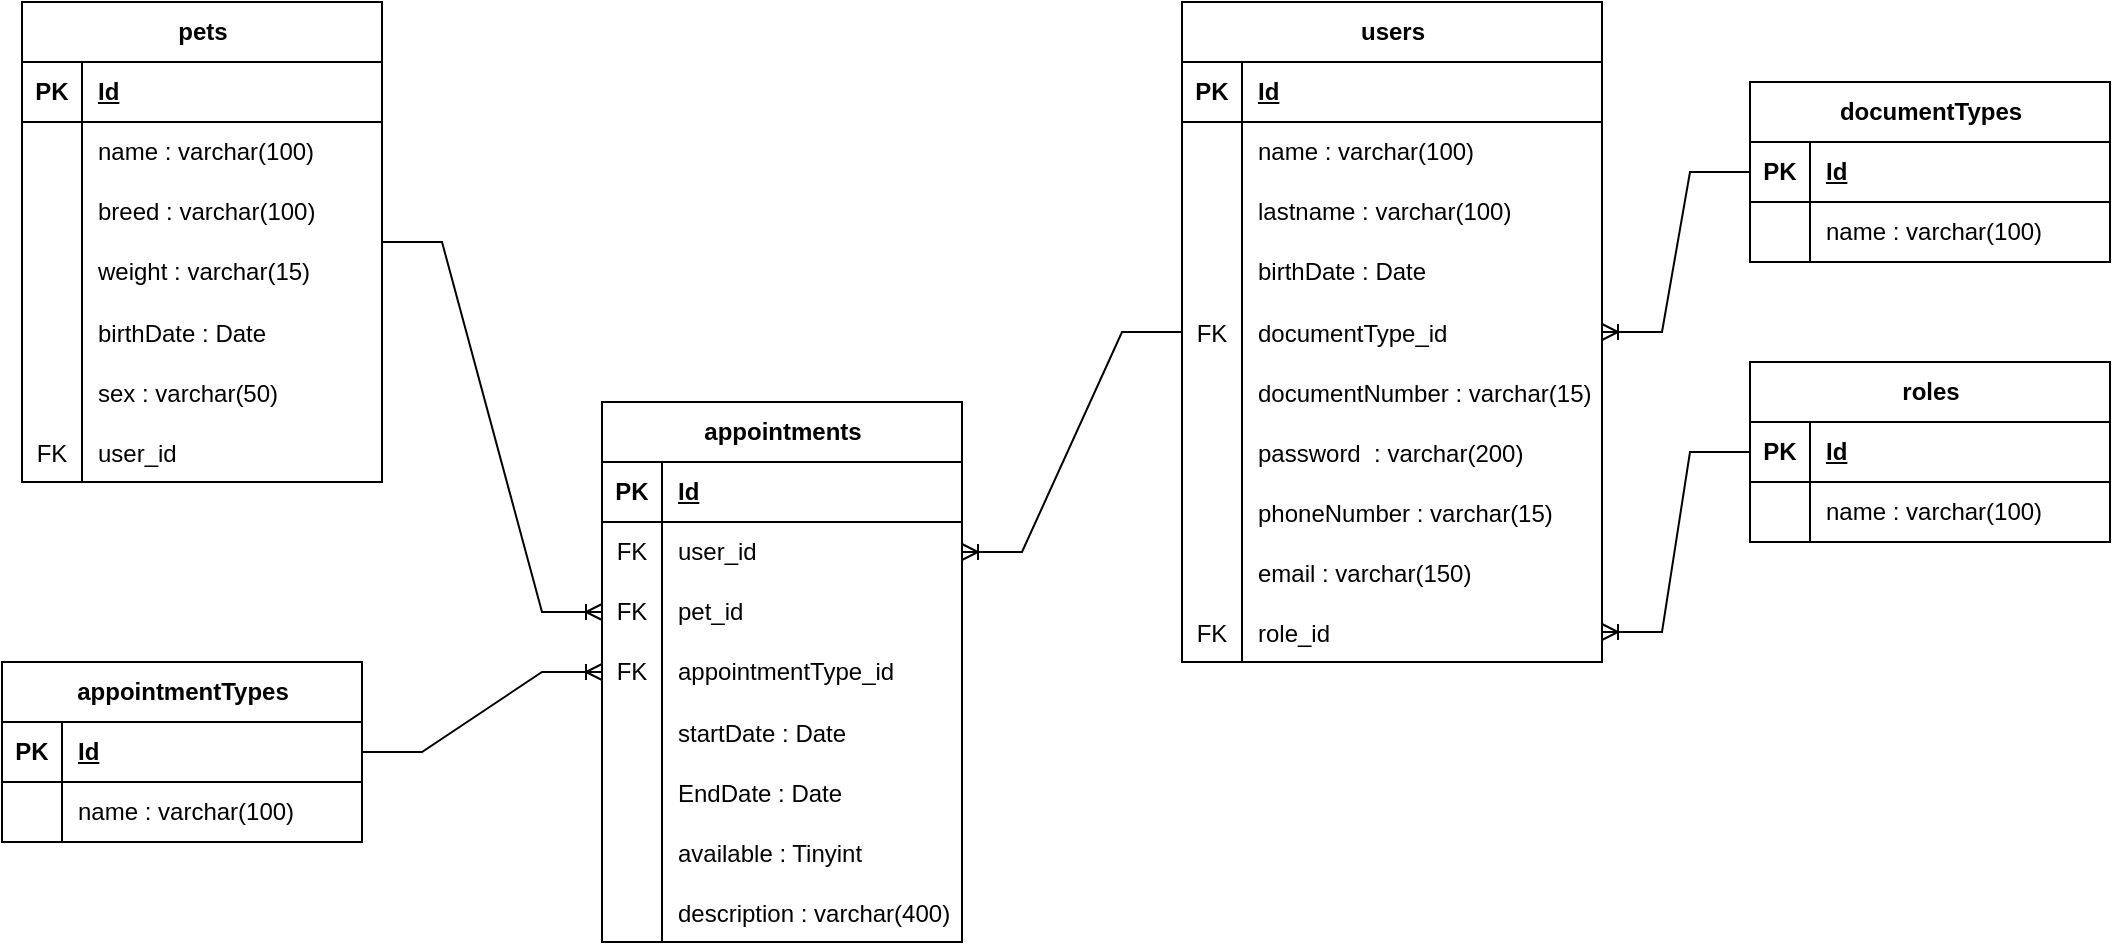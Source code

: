 <mxfile version="24.7.8">
  <diagram name="Página-1" id="ff8cPzyVhhw243Pe4pTc">
    <mxGraphModel dx="2440" dy="745" grid="1" gridSize="10" guides="1" tooltips="1" connect="1" arrows="1" fold="1" page="1" pageScale="1" pageWidth="827" pageHeight="1169" math="0" shadow="0">
      <root>
        <mxCell id="0" />
        <mxCell id="1" parent="0" />
        <mxCell id="g2Y6wAj0U4_QbFoYNc_o-1" value="users" style="shape=table;startSize=30;container=1;collapsible=1;childLayout=tableLayout;fixedRows=1;rowLines=0;fontStyle=1;align=center;resizeLast=1;html=1;" vertex="1" parent="1">
          <mxGeometry x="130" y="220" width="210" height="330.0" as="geometry" />
        </mxCell>
        <mxCell id="g2Y6wAj0U4_QbFoYNc_o-2" value="" style="shape=tableRow;horizontal=0;startSize=0;swimlaneHead=0;swimlaneBody=0;fillColor=none;collapsible=0;dropTarget=0;points=[[0,0.5],[1,0.5]];portConstraint=eastwest;top=0;left=0;right=0;bottom=1;" vertex="1" parent="g2Y6wAj0U4_QbFoYNc_o-1">
          <mxGeometry y="30" width="210" height="30" as="geometry" />
        </mxCell>
        <mxCell id="g2Y6wAj0U4_QbFoYNc_o-3" value="PK" style="shape=partialRectangle;connectable=0;fillColor=none;top=0;left=0;bottom=0;right=0;fontStyle=1;overflow=hidden;whiteSpace=wrap;html=1;" vertex="1" parent="g2Y6wAj0U4_QbFoYNc_o-2">
          <mxGeometry width="30" height="30" as="geometry">
            <mxRectangle width="30" height="30" as="alternateBounds" />
          </mxGeometry>
        </mxCell>
        <mxCell id="g2Y6wAj0U4_QbFoYNc_o-4" value="Id" style="shape=partialRectangle;connectable=0;fillColor=none;top=0;left=0;bottom=0;right=0;align=left;spacingLeft=6;fontStyle=5;overflow=hidden;whiteSpace=wrap;html=1;" vertex="1" parent="g2Y6wAj0U4_QbFoYNc_o-2">
          <mxGeometry x="30" width="180" height="30" as="geometry">
            <mxRectangle width="180" height="30" as="alternateBounds" />
          </mxGeometry>
        </mxCell>
        <mxCell id="g2Y6wAj0U4_QbFoYNc_o-5" value="" style="shape=tableRow;horizontal=0;startSize=0;swimlaneHead=0;swimlaneBody=0;fillColor=none;collapsible=0;dropTarget=0;points=[[0,0.5],[1,0.5]];portConstraint=eastwest;top=0;left=0;right=0;bottom=0;" vertex="1" parent="g2Y6wAj0U4_QbFoYNc_o-1">
          <mxGeometry y="60" width="210" height="30" as="geometry" />
        </mxCell>
        <mxCell id="g2Y6wAj0U4_QbFoYNc_o-6" value="" style="shape=partialRectangle;connectable=0;fillColor=none;top=0;left=0;bottom=0;right=0;editable=1;overflow=hidden;whiteSpace=wrap;html=1;" vertex="1" parent="g2Y6wAj0U4_QbFoYNc_o-5">
          <mxGeometry width="30" height="30" as="geometry">
            <mxRectangle width="30" height="30" as="alternateBounds" />
          </mxGeometry>
        </mxCell>
        <mxCell id="g2Y6wAj0U4_QbFoYNc_o-7" value="name&amp;nbsp;: varchar(100)" style="shape=partialRectangle;connectable=0;fillColor=none;top=0;left=0;bottom=0;right=0;align=left;spacingLeft=6;overflow=hidden;whiteSpace=wrap;html=1;" vertex="1" parent="g2Y6wAj0U4_QbFoYNc_o-5">
          <mxGeometry x="30" width="180" height="30" as="geometry">
            <mxRectangle width="180" height="30" as="alternateBounds" />
          </mxGeometry>
        </mxCell>
        <mxCell id="g2Y6wAj0U4_QbFoYNc_o-8" value="" style="shape=tableRow;horizontal=0;startSize=0;swimlaneHead=0;swimlaneBody=0;fillColor=none;collapsible=0;dropTarget=0;points=[[0,0.5],[1,0.5]];portConstraint=eastwest;top=0;left=0;right=0;bottom=0;" vertex="1" parent="g2Y6wAj0U4_QbFoYNc_o-1">
          <mxGeometry y="90" width="210" height="30" as="geometry" />
        </mxCell>
        <mxCell id="g2Y6wAj0U4_QbFoYNc_o-9" value="" style="shape=partialRectangle;connectable=0;fillColor=none;top=0;left=0;bottom=0;right=0;editable=1;overflow=hidden;whiteSpace=wrap;html=1;" vertex="1" parent="g2Y6wAj0U4_QbFoYNc_o-8">
          <mxGeometry width="30" height="30" as="geometry">
            <mxRectangle width="30" height="30" as="alternateBounds" />
          </mxGeometry>
        </mxCell>
        <mxCell id="g2Y6wAj0U4_QbFoYNc_o-10" value="lastname&amp;nbsp;: varchar(100)" style="shape=partialRectangle;connectable=0;fillColor=none;top=0;left=0;bottom=0;right=0;align=left;spacingLeft=6;overflow=hidden;whiteSpace=wrap;html=1;" vertex="1" parent="g2Y6wAj0U4_QbFoYNc_o-8">
          <mxGeometry x="30" width="180" height="30" as="geometry">
            <mxRectangle width="180" height="30" as="alternateBounds" />
          </mxGeometry>
        </mxCell>
        <mxCell id="g2Y6wAj0U4_QbFoYNc_o-11" value="" style="shape=tableRow;horizontal=0;startSize=0;swimlaneHead=0;swimlaneBody=0;fillColor=none;collapsible=0;dropTarget=0;points=[[0,0.5],[1,0.5]];portConstraint=eastwest;top=0;left=0;right=0;bottom=0;" vertex="1" parent="g2Y6wAj0U4_QbFoYNc_o-1">
          <mxGeometry y="120" width="210" height="30" as="geometry" />
        </mxCell>
        <mxCell id="g2Y6wAj0U4_QbFoYNc_o-12" value="" style="shape=partialRectangle;connectable=0;fillColor=none;top=0;left=0;bottom=0;right=0;editable=1;overflow=hidden;whiteSpace=wrap;html=1;" vertex="1" parent="g2Y6wAj0U4_QbFoYNc_o-11">
          <mxGeometry width="30" height="30" as="geometry">
            <mxRectangle width="30" height="30" as="alternateBounds" />
          </mxGeometry>
        </mxCell>
        <mxCell id="g2Y6wAj0U4_QbFoYNc_o-13" value="birthDate : Date" style="shape=partialRectangle;connectable=0;fillColor=none;top=0;left=0;bottom=0;right=0;align=left;spacingLeft=6;overflow=hidden;whiteSpace=wrap;html=1;" vertex="1" parent="g2Y6wAj0U4_QbFoYNc_o-11">
          <mxGeometry x="30" width="180" height="30" as="geometry">
            <mxRectangle width="180" height="30" as="alternateBounds" />
          </mxGeometry>
        </mxCell>
        <mxCell id="g2Y6wAj0U4_QbFoYNc_o-27" value="" style="shape=tableRow;horizontal=0;startSize=0;swimlaneHead=0;swimlaneBody=0;fillColor=none;collapsible=0;dropTarget=0;points=[[0,0.5],[1,0.5]];portConstraint=eastwest;top=0;left=0;right=0;bottom=0;" vertex="1" parent="g2Y6wAj0U4_QbFoYNc_o-1">
          <mxGeometry y="150" width="210" height="30" as="geometry" />
        </mxCell>
        <mxCell id="g2Y6wAj0U4_QbFoYNc_o-28" value="FK" style="shape=partialRectangle;connectable=0;fillColor=none;top=0;left=0;bottom=0;right=0;editable=1;overflow=hidden;" vertex="1" parent="g2Y6wAj0U4_QbFoYNc_o-27">
          <mxGeometry width="30" height="30" as="geometry">
            <mxRectangle width="30" height="30" as="alternateBounds" />
          </mxGeometry>
        </mxCell>
        <mxCell id="g2Y6wAj0U4_QbFoYNc_o-29" value="documentType_id" style="shape=partialRectangle;connectable=0;fillColor=none;top=0;left=0;bottom=0;right=0;align=left;spacingLeft=6;overflow=hidden;" vertex="1" parent="g2Y6wAj0U4_QbFoYNc_o-27">
          <mxGeometry x="30" width="180" height="30" as="geometry">
            <mxRectangle width="180" height="30" as="alternateBounds" />
          </mxGeometry>
        </mxCell>
        <mxCell id="g2Y6wAj0U4_QbFoYNc_o-23" value="" style="shape=tableRow;horizontal=0;startSize=0;swimlaneHead=0;swimlaneBody=0;fillColor=none;collapsible=0;dropTarget=0;points=[[0,0.5],[1,0.5]];portConstraint=eastwest;top=0;left=0;right=0;bottom=0;" vertex="1" parent="g2Y6wAj0U4_QbFoYNc_o-1">
          <mxGeometry y="180" width="210" height="30" as="geometry" />
        </mxCell>
        <mxCell id="g2Y6wAj0U4_QbFoYNc_o-24" value="" style="shape=partialRectangle;connectable=0;fillColor=none;top=0;left=0;bottom=0;right=0;editable=1;overflow=hidden;" vertex="1" parent="g2Y6wAj0U4_QbFoYNc_o-23">
          <mxGeometry width="30" height="30" as="geometry">
            <mxRectangle width="30" height="30" as="alternateBounds" />
          </mxGeometry>
        </mxCell>
        <mxCell id="g2Y6wAj0U4_QbFoYNc_o-25" value="documentNumber : varchar(15)" style="shape=partialRectangle;connectable=0;fillColor=none;top=0;left=0;bottom=0;right=0;align=left;spacingLeft=6;overflow=hidden;" vertex="1" parent="g2Y6wAj0U4_QbFoYNc_o-23">
          <mxGeometry x="30" width="180" height="30" as="geometry">
            <mxRectangle width="180" height="30" as="alternateBounds" />
          </mxGeometry>
        </mxCell>
        <mxCell id="g2Y6wAj0U4_QbFoYNc_o-19" value="" style="shape=tableRow;horizontal=0;startSize=0;swimlaneHead=0;swimlaneBody=0;fillColor=none;collapsible=0;dropTarget=0;points=[[0,0.5],[1,0.5]];portConstraint=eastwest;top=0;left=0;right=0;bottom=0;" vertex="1" parent="g2Y6wAj0U4_QbFoYNc_o-1">
          <mxGeometry y="210" width="210" height="30" as="geometry" />
        </mxCell>
        <mxCell id="g2Y6wAj0U4_QbFoYNc_o-20" value="" style="shape=partialRectangle;connectable=0;fillColor=none;top=0;left=0;bottom=0;right=0;editable=1;overflow=hidden;" vertex="1" parent="g2Y6wAj0U4_QbFoYNc_o-19">
          <mxGeometry width="30" height="30" as="geometry">
            <mxRectangle width="30" height="30" as="alternateBounds" />
          </mxGeometry>
        </mxCell>
        <mxCell id="g2Y6wAj0U4_QbFoYNc_o-21" value="password  : varchar(200)" style="shape=partialRectangle;connectable=0;fillColor=none;top=0;left=0;bottom=0;right=0;align=left;spacingLeft=6;overflow=hidden;" vertex="1" parent="g2Y6wAj0U4_QbFoYNc_o-19">
          <mxGeometry x="30" width="180" height="30" as="geometry">
            <mxRectangle width="180" height="30" as="alternateBounds" />
          </mxGeometry>
        </mxCell>
        <mxCell id="g2Y6wAj0U4_QbFoYNc_o-15" value="" style="shape=tableRow;horizontal=0;startSize=0;swimlaneHead=0;swimlaneBody=0;fillColor=none;collapsible=0;dropTarget=0;points=[[0,0.5],[1,0.5]];portConstraint=eastwest;top=0;left=0;right=0;bottom=0;" vertex="1" parent="g2Y6wAj0U4_QbFoYNc_o-1">
          <mxGeometry y="240" width="210" height="30" as="geometry" />
        </mxCell>
        <mxCell id="g2Y6wAj0U4_QbFoYNc_o-16" value="" style="shape=partialRectangle;connectable=0;fillColor=none;top=0;left=0;bottom=0;right=0;editable=1;overflow=hidden;" vertex="1" parent="g2Y6wAj0U4_QbFoYNc_o-15">
          <mxGeometry width="30" height="30" as="geometry">
            <mxRectangle width="30" height="30" as="alternateBounds" />
          </mxGeometry>
        </mxCell>
        <mxCell id="g2Y6wAj0U4_QbFoYNc_o-17" value="phoneNumber : varchar(15)" style="shape=partialRectangle;connectable=0;fillColor=none;top=0;left=0;bottom=0;right=0;align=left;spacingLeft=6;overflow=hidden;" vertex="1" parent="g2Y6wAj0U4_QbFoYNc_o-15">
          <mxGeometry x="30" width="180" height="30" as="geometry">
            <mxRectangle width="180" height="30" as="alternateBounds" />
          </mxGeometry>
        </mxCell>
        <mxCell id="g2Y6wAj0U4_QbFoYNc_o-35" value="" style="shape=tableRow;horizontal=0;startSize=0;swimlaneHead=0;swimlaneBody=0;fillColor=none;collapsible=0;dropTarget=0;points=[[0,0.5],[1,0.5]];portConstraint=eastwest;top=0;left=0;right=0;bottom=0;" vertex="1" parent="g2Y6wAj0U4_QbFoYNc_o-1">
          <mxGeometry y="270" width="210" height="30" as="geometry" />
        </mxCell>
        <mxCell id="g2Y6wAj0U4_QbFoYNc_o-36" value="" style="shape=partialRectangle;connectable=0;fillColor=none;top=0;left=0;bottom=0;right=0;editable=1;overflow=hidden;" vertex="1" parent="g2Y6wAj0U4_QbFoYNc_o-35">
          <mxGeometry width="30" height="30" as="geometry">
            <mxRectangle width="30" height="30" as="alternateBounds" />
          </mxGeometry>
        </mxCell>
        <mxCell id="g2Y6wAj0U4_QbFoYNc_o-37" value="email : varchar(150)" style="shape=partialRectangle;connectable=0;fillColor=none;top=0;left=0;bottom=0;right=0;align=left;spacingLeft=6;overflow=hidden;" vertex="1" parent="g2Y6wAj0U4_QbFoYNc_o-35">
          <mxGeometry x="30" width="180" height="30" as="geometry">
            <mxRectangle width="180" height="30" as="alternateBounds" />
          </mxGeometry>
        </mxCell>
        <mxCell id="g2Y6wAj0U4_QbFoYNc_o-31" value="" style="shape=tableRow;horizontal=0;startSize=0;swimlaneHead=0;swimlaneBody=0;fillColor=none;collapsible=0;dropTarget=0;points=[[0,0.5],[1,0.5]];portConstraint=eastwest;top=0;left=0;right=0;bottom=0;" vertex="1" parent="g2Y6wAj0U4_QbFoYNc_o-1">
          <mxGeometry y="300" width="210" height="30" as="geometry" />
        </mxCell>
        <mxCell id="g2Y6wAj0U4_QbFoYNc_o-32" value="FK" style="shape=partialRectangle;connectable=0;fillColor=none;top=0;left=0;bottom=0;right=0;editable=1;overflow=hidden;" vertex="1" parent="g2Y6wAj0U4_QbFoYNc_o-31">
          <mxGeometry width="30" height="30" as="geometry">
            <mxRectangle width="30" height="30" as="alternateBounds" />
          </mxGeometry>
        </mxCell>
        <mxCell id="g2Y6wAj0U4_QbFoYNc_o-33" value="role_id" style="shape=partialRectangle;connectable=0;fillColor=none;top=0;left=0;bottom=0;right=0;align=left;spacingLeft=6;overflow=hidden;" vertex="1" parent="g2Y6wAj0U4_QbFoYNc_o-31">
          <mxGeometry x="30" width="180" height="30" as="geometry">
            <mxRectangle width="180" height="30" as="alternateBounds" />
          </mxGeometry>
        </mxCell>
        <mxCell id="g2Y6wAj0U4_QbFoYNc_o-38" value="documentTypes" style="shape=table;startSize=30;container=1;collapsible=1;childLayout=tableLayout;fixedRows=1;rowLines=0;fontStyle=1;align=center;resizeLast=1;html=1;" vertex="1" parent="1">
          <mxGeometry x="414" y="260" width="180" height="90" as="geometry" />
        </mxCell>
        <mxCell id="g2Y6wAj0U4_QbFoYNc_o-39" value="" style="shape=tableRow;horizontal=0;startSize=0;swimlaneHead=0;swimlaneBody=0;fillColor=none;collapsible=0;dropTarget=0;points=[[0,0.5],[1,0.5]];portConstraint=eastwest;top=0;left=0;right=0;bottom=1;" vertex="1" parent="g2Y6wAj0U4_QbFoYNc_o-38">
          <mxGeometry y="30" width="180" height="30" as="geometry" />
        </mxCell>
        <mxCell id="g2Y6wAj0U4_QbFoYNc_o-40" value="PK" style="shape=partialRectangle;connectable=0;fillColor=none;top=0;left=0;bottom=0;right=0;fontStyle=1;overflow=hidden;whiteSpace=wrap;html=1;" vertex="1" parent="g2Y6wAj0U4_QbFoYNc_o-39">
          <mxGeometry width="30" height="30" as="geometry">
            <mxRectangle width="30" height="30" as="alternateBounds" />
          </mxGeometry>
        </mxCell>
        <mxCell id="g2Y6wAj0U4_QbFoYNc_o-41" value="Id" style="shape=partialRectangle;connectable=0;fillColor=none;top=0;left=0;bottom=0;right=0;align=left;spacingLeft=6;fontStyle=5;overflow=hidden;whiteSpace=wrap;html=1;" vertex="1" parent="g2Y6wAj0U4_QbFoYNc_o-39">
          <mxGeometry x="30" width="150" height="30" as="geometry">
            <mxRectangle width="150" height="30" as="alternateBounds" />
          </mxGeometry>
        </mxCell>
        <mxCell id="g2Y6wAj0U4_QbFoYNc_o-42" value="" style="shape=tableRow;horizontal=0;startSize=0;swimlaneHead=0;swimlaneBody=0;fillColor=none;collapsible=0;dropTarget=0;points=[[0,0.5],[1,0.5]];portConstraint=eastwest;top=0;left=0;right=0;bottom=0;" vertex="1" parent="g2Y6wAj0U4_QbFoYNc_o-38">
          <mxGeometry y="60" width="180" height="30" as="geometry" />
        </mxCell>
        <mxCell id="g2Y6wAj0U4_QbFoYNc_o-43" value="" style="shape=partialRectangle;connectable=0;fillColor=none;top=0;left=0;bottom=0;right=0;editable=1;overflow=hidden;whiteSpace=wrap;html=1;" vertex="1" parent="g2Y6wAj0U4_QbFoYNc_o-42">
          <mxGeometry width="30" height="30" as="geometry">
            <mxRectangle width="30" height="30" as="alternateBounds" />
          </mxGeometry>
        </mxCell>
        <mxCell id="g2Y6wAj0U4_QbFoYNc_o-44" value="name&amp;nbsp;: varchar(100)" style="shape=partialRectangle;connectable=0;fillColor=none;top=0;left=0;bottom=0;right=0;align=left;spacingLeft=6;overflow=hidden;whiteSpace=wrap;html=1;" vertex="1" parent="g2Y6wAj0U4_QbFoYNc_o-42">
          <mxGeometry x="30" width="150" height="30" as="geometry">
            <mxRectangle width="150" height="30" as="alternateBounds" />
          </mxGeometry>
        </mxCell>
        <mxCell id="g2Y6wAj0U4_QbFoYNc_o-51" value="roles" style="shape=table;startSize=30;container=1;collapsible=1;childLayout=tableLayout;fixedRows=1;rowLines=0;fontStyle=1;align=center;resizeLast=1;html=1;" vertex="1" parent="1">
          <mxGeometry x="414" y="400" width="180" height="90" as="geometry" />
        </mxCell>
        <mxCell id="g2Y6wAj0U4_QbFoYNc_o-52" value="" style="shape=tableRow;horizontal=0;startSize=0;swimlaneHead=0;swimlaneBody=0;fillColor=none;collapsible=0;dropTarget=0;points=[[0,0.5],[1,0.5]];portConstraint=eastwest;top=0;left=0;right=0;bottom=1;" vertex="1" parent="g2Y6wAj0U4_QbFoYNc_o-51">
          <mxGeometry y="30" width="180" height="30" as="geometry" />
        </mxCell>
        <mxCell id="g2Y6wAj0U4_QbFoYNc_o-53" value="PK" style="shape=partialRectangle;connectable=0;fillColor=none;top=0;left=0;bottom=0;right=0;fontStyle=1;overflow=hidden;whiteSpace=wrap;html=1;" vertex="1" parent="g2Y6wAj0U4_QbFoYNc_o-52">
          <mxGeometry width="30" height="30" as="geometry">
            <mxRectangle width="30" height="30" as="alternateBounds" />
          </mxGeometry>
        </mxCell>
        <mxCell id="g2Y6wAj0U4_QbFoYNc_o-54" value="Id" style="shape=partialRectangle;connectable=0;fillColor=none;top=0;left=0;bottom=0;right=0;align=left;spacingLeft=6;fontStyle=5;overflow=hidden;whiteSpace=wrap;html=1;" vertex="1" parent="g2Y6wAj0U4_QbFoYNc_o-52">
          <mxGeometry x="30" width="150" height="30" as="geometry">
            <mxRectangle width="150" height="30" as="alternateBounds" />
          </mxGeometry>
        </mxCell>
        <mxCell id="g2Y6wAj0U4_QbFoYNc_o-55" value="" style="shape=tableRow;horizontal=0;startSize=0;swimlaneHead=0;swimlaneBody=0;fillColor=none;collapsible=0;dropTarget=0;points=[[0,0.5],[1,0.5]];portConstraint=eastwest;top=0;left=0;right=0;bottom=0;" vertex="1" parent="g2Y6wAj0U4_QbFoYNc_o-51">
          <mxGeometry y="60" width="180" height="30" as="geometry" />
        </mxCell>
        <mxCell id="g2Y6wAj0U4_QbFoYNc_o-56" value="" style="shape=partialRectangle;connectable=0;fillColor=none;top=0;left=0;bottom=0;right=0;editable=1;overflow=hidden;whiteSpace=wrap;html=1;" vertex="1" parent="g2Y6wAj0U4_QbFoYNc_o-55">
          <mxGeometry width="30" height="30" as="geometry">
            <mxRectangle width="30" height="30" as="alternateBounds" />
          </mxGeometry>
        </mxCell>
        <mxCell id="g2Y6wAj0U4_QbFoYNc_o-57" value="name&amp;nbsp;: varchar(100)" style="shape=partialRectangle;connectable=0;fillColor=none;top=0;left=0;bottom=0;right=0;align=left;spacingLeft=6;overflow=hidden;whiteSpace=wrap;html=1;" vertex="1" parent="g2Y6wAj0U4_QbFoYNc_o-55">
          <mxGeometry x="30" width="150" height="30" as="geometry">
            <mxRectangle width="150" height="30" as="alternateBounds" />
          </mxGeometry>
        </mxCell>
        <mxCell id="g2Y6wAj0U4_QbFoYNc_o-64" value="pets" style="shape=table;startSize=30;container=1;collapsible=1;childLayout=tableLayout;fixedRows=1;rowLines=0;fontStyle=1;align=center;resizeLast=1;html=1;" vertex="1" parent="1">
          <mxGeometry x="-450" y="220" width="180" height="240" as="geometry" />
        </mxCell>
        <mxCell id="g2Y6wAj0U4_QbFoYNc_o-65" value="" style="shape=tableRow;horizontal=0;startSize=0;swimlaneHead=0;swimlaneBody=0;fillColor=none;collapsible=0;dropTarget=0;points=[[0,0.5],[1,0.5]];portConstraint=eastwest;top=0;left=0;right=0;bottom=1;" vertex="1" parent="g2Y6wAj0U4_QbFoYNc_o-64">
          <mxGeometry y="30" width="180" height="30" as="geometry" />
        </mxCell>
        <mxCell id="g2Y6wAj0U4_QbFoYNc_o-66" value="PK" style="shape=partialRectangle;connectable=0;fillColor=none;top=0;left=0;bottom=0;right=0;fontStyle=1;overflow=hidden;whiteSpace=wrap;html=1;" vertex="1" parent="g2Y6wAj0U4_QbFoYNc_o-65">
          <mxGeometry width="30" height="30" as="geometry">
            <mxRectangle width="30" height="30" as="alternateBounds" />
          </mxGeometry>
        </mxCell>
        <mxCell id="g2Y6wAj0U4_QbFoYNc_o-67" value="Id" style="shape=partialRectangle;connectable=0;fillColor=none;top=0;left=0;bottom=0;right=0;align=left;spacingLeft=6;fontStyle=5;overflow=hidden;whiteSpace=wrap;html=1;" vertex="1" parent="g2Y6wAj0U4_QbFoYNc_o-65">
          <mxGeometry x="30" width="150" height="30" as="geometry">
            <mxRectangle width="150" height="30" as="alternateBounds" />
          </mxGeometry>
        </mxCell>
        <mxCell id="g2Y6wAj0U4_QbFoYNc_o-68" value="" style="shape=tableRow;horizontal=0;startSize=0;swimlaneHead=0;swimlaneBody=0;fillColor=none;collapsible=0;dropTarget=0;points=[[0,0.5],[1,0.5]];portConstraint=eastwest;top=0;left=0;right=0;bottom=0;" vertex="1" parent="g2Y6wAj0U4_QbFoYNc_o-64">
          <mxGeometry y="60" width="180" height="30" as="geometry" />
        </mxCell>
        <mxCell id="g2Y6wAj0U4_QbFoYNc_o-69" value="" style="shape=partialRectangle;connectable=0;fillColor=none;top=0;left=0;bottom=0;right=0;editable=1;overflow=hidden;whiteSpace=wrap;html=1;" vertex="1" parent="g2Y6wAj0U4_QbFoYNc_o-68">
          <mxGeometry width="30" height="30" as="geometry">
            <mxRectangle width="30" height="30" as="alternateBounds" />
          </mxGeometry>
        </mxCell>
        <mxCell id="g2Y6wAj0U4_QbFoYNc_o-70" value="name : varchar(100)" style="shape=partialRectangle;connectable=0;fillColor=none;top=0;left=0;bottom=0;right=0;align=left;spacingLeft=6;overflow=hidden;whiteSpace=wrap;html=1;" vertex="1" parent="g2Y6wAj0U4_QbFoYNc_o-68">
          <mxGeometry x="30" width="150" height="30" as="geometry">
            <mxRectangle width="150" height="30" as="alternateBounds" />
          </mxGeometry>
        </mxCell>
        <mxCell id="g2Y6wAj0U4_QbFoYNc_o-71" value="" style="shape=tableRow;horizontal=0;startSize=0;swimlaneHead=0;swimlaneBody=0;fillColor=none;collapsible=0;dropTarget=0;points=[[0,0.5],[1,0.5]];portConstraint=eastwest;top=0;left=0;right=0;bottom=0;" vertex="1" parent="g2Y6wAj0U4_QbFoYNc_o-64">
          <mxGeometry y="90" width="180" height="30" as="geometry" />
        </mxCell>
        <mxCell id="g2Y6wAj0U4_QbFoYNc_o-72" value="" style="shape=partialRectangle;connectable=0;fillColor=none;top=0;left=0;bottom=0;right=0;editable=1;overflow=hidden;whiteSpace=wrap;html=1;" vertex="1" parent="g2Y6wAj0U4_QbFoYNc_o-71">
          <mxGeometry width="30" height="30" as="geometry">
            <mxRectangle width="30" height="30" as="alternateBounds" />
          </mxGeometry>
        </mxCell>
        <mxCell id="g2Y6wAj0U4_QbFoYNc_o-73" value="breed&amp;nbsp;: varchar(100)" style="shape=partialRectangle;connectable=0;fillColor=none;top=0;left=0;bottom=0;right=0;align=left;spacingLeft=6;overflow=hidden;whiteSpace=wrap;html=1;" vertex="1" parent="g2Y6wAj0U4_QbFoYNc_o-71">
          <mxGeometry x="30" width="150" height="30" as="geometry">
            <mxRectangle width="150" height="30" as="alternateBounds" />
          </mxGeometry>
        </mxCell>
        <mxCell id="g2Y6wAj0U4_QbFoYNc_o-74" value="" style="shape=tableRow;horizontal=0;startSize=0;swimlaneHead=0;swimlaneBody=0;fillColor=none;collapsible=0;dropTarget=0;points=[[0,0.5],[1,0.5]];portConstraint=eastwest;top=0;left=0;right=0;bottom=0;" vertex="1" parent="g2Y6wAj0U4_QbFoYNc_o-64">
          <mxGeometry y="120" width="180" height="30" as="geometry" />
        </mxCell>
        <mxCell id="g2Y6wAj0U4_QbFoYNc_o-75" value="" style="shape=partialRectangle;connectable=0;fillColor=none;top=0;left=0;bottom=0;right=0;editable=1;overflow=hidden;whiteSpace=wrap;html=1;" vertex="1" parent="g2Y6wAj0U4_QbFoYNc_o-74">
          <mxGeometry width="30" height="30" as="geometry">
            <mxRectangle width="30" height="30" as="alternateBounds" />
          </mxGeometry>
        </mxCell>
        <mxCell id="g2Y6wAj0U4_QbFoYNc_o-76" value="weight&amp;nbsp;: varchar(15)" style="shape=partialRectangle;connectable=0;fillColor=none;top=0;left=0;bottom=0;right=0;align=left;spacingLeft=6;overflow=hidden;whiteSpace=wrap;html=1;" vertex="1" parent="g2Y6wAj0U4_QbFoYNc_o-74">
          <mxGeometry x="30" width="150" height="30" as="geometry">
            <mxRectangle width="150" height="30" as="alternateBounds" />
          </mxGeometry>
        </mxCell>
        <mxCell id="g2Y6wAj0U4_QbFoYNc_o-86" value="" style="shape=tableRow;horizontal=0;startSize=0;swimlaneHead=0;swimlaneBody=0;fillColor=none;collapsible=0;dropTarget=0;points=[[0,0.5],[1,0.5]];portConstraint=eastwest;top=0;left=0;right=0;bottom=0;" vertex="1" parent="g2Y6wAj0U4_QbFoYNc_o-64">
          <mxGeometry y="150" width="180" height="30" as="geometry" />
        </mxCell>
        <mxCell id="g2Y6wAj0U4_QbFoYNc_o-87" value="" style="shape=partialRectangle;connectable=0;fillColor=none;top=0;left=0;bottom=0;right=0;editable=1;overflow=hidden;" vertex="1" parent="g2Y6wAj0U4_QbFoYNc_o-86">
          <mxGeometry width="30" height="30" as="geometry">
            <mxRectangle width="30" height="30" as="alternateBounds" />
          </mxGeometry>
        </mxCell>
        <mxCell id="g2Y6wAj0U4_QbFoYNc_o-88" value="birthDate : Date" style="shape=partialRectangle;connectable=0;fillColor=none;top=0;left=0;bottom=0;right=0;align=left;spacingLeft=6;overflow=hidden;" vertex="1" parent="g2Y6wAj0U4_QbFoYNc_o-86">
          <mxGeometry x="30" width="150" height="30" as="geometry">
            <mxRectangle width="150" height="30" as="alternateBounds" />
          </mxGeometry>
        </mxCell>
        <mxCell id="g2Y6wAj0U4_QbFoYNc_o-82" value="" style="shape=tableRow;horizontal=0;startSize=0;swimlaneHead=0;swimlaneBody=0;fillColor=none;collapsible=0;dropTarget=0;points=[[0,0.5],[1,0.5]];portConstraint=eastwest;top=0;left=0;right=0;bottom=0;" vertex="1" parent="g2Y6wAj0U4_QbFoYNc_o-64">
          <mxGeometry y="180" width="180" height="30" as="geometry" />
        </mxCell>
        <mxCell id="g2Y6wAj0U4_QbFoYNc_o-83" value="" style="shape=partialRectangle;connectable=0;fillColor=none;top=0;left=0;bottom=0;right=0;editable=1;overflow=hidden;" vertex="1" parent="g2Y6wAj0U4_QbFoYNc_o-82">
          <mxGeometry width="30" height="30" as="geometry">
            <mxRectangle width="30" height="30" as="alternateBounds" />
          </mxGeometry>
        </mxCell>
        <mxCell id="g2Y6wAj0U4_QbFoYNc_o-84" value="sex : varchar(50)" style="shape=partialRectangle;connectable=0;fillColor=none;top=0;left=0;bottom=0;right=0;align=left;spacingLeft=6;overflow=hidden;" vertex="1" parent="g2Y6wAj0U4_QbFoYNc_o-82">
          <mxGeometry x="30" width="150" height="30" as="geometry">
            <mxRectangle width="150" height="30" as="alternateBounds" />
          </mxGeometry>
        </mxCell>
        <mxCell id="g2Y6wAj0U4_QbFoYNc_o-78" value="" style="shape=tableRow;horizontal=0;startSize=0;swimlaneHead=0;swimlaneBody=0;fillColor=none;collapsible=0;dropTarget=0;points=[[0,0.5],[1,0.5]];portConstraint=eastwest;top=0;left=0;right=0;bottom=0;" vertex="1" parent="g2Y6wAj0U4_QbFoYNc_o-64">
          <mxGeometry y="210" width="180" height="30" as="geometry" />
        </mxCell>
        <mxCell id="g2Y6wAj0U4_QbFoYNc_o-79" value="FK" style="shape=partialRectangle;connectable=0;fillColor=none;top=0;left=0;bottom=0;right=0;editable=1;overflow=hidden;" vertex="1" parent="g2Y6wAj0U4_QbFoYNc_o-78">
          <mxGeometry width="30" height="30" as="geometry">
            <mxRectangle width="30" height="30" as="alternateBounds" />
          </mxGeometry>
        </mxCell>
        <mxCell id="g2Y6wAj0U4_QbFoYNc_o-80" value="user_id" style="shape=partialRectangle;connectable=0;fillColor=none;top=0;left=0;bottom=0;right=0;align=left;spacingLeft=6;overflow=hidden;" vertex="1" parent="g2Y6wAj0U4_QbFoYNc_o-78">
          <mxGeometry x="30" width="150" height="30" as="geometry">
            <mxRectangle width="150" height="30" as="alternateBounds" />
          </mxGeometry>
        </mxCell>
        <mxCell id="g2Y6wAj0U4_QbFoYNc_o-89" value="appointmentTypes" style="shape=table;startSize=30;container=1;collapsible=1;childLayout=tableLayout;fixedRows=1;rowLines=0;fontStyle=1;align=center;resizeLast=1;html=1;" vertex="1" parent="1">
          <mxGeometry x="-460" y="550" width="180" height="90" as="geometry" />
        </mxCell>
        <mxCell id="g2Y6wAj0U4_QbFoYNc_o-90" value="" style="shape=tableRow;horizontal=0;startSize=0;swimlaneHead=0;swimlaneBody=0;fillColor=none;collapsible=0;dropTarget=0;points=[[0,0.5],[1,0.5]];portConstraint=eastwest;top=0;left=0;right=0;bottom=1;" vertex="1" parent="g2Y6wAj0U4_QbFoYNc_o-89">
          <mxGeometry y="30" width="180" height="30" as="geometry" />
        </mxCell>
        <mxCell id="g2Y6wAj0U4_QbFoYNc_o-91" value="PK" style="shape=partialRectangle;connectable=0;fillColor=none;top=0;left=0;bottom=0;right=0;fontStyle=1;overflow=hidden;whiteSpace=wrap;html=1;" vertex="1" parent="g2Y6wAj0U4_QbFoYNc_o-90">
          <mxGeometry width="30" height="30" as="geometry">
            <mxRectangle width="30" height="30" as="alternateBounds" />
          </mxGeometry>
        </mxCell>
        <mxCell id="g2Y6wAj0U4_QbFoYNc_o-92" value="Id" style="shape=partialRectangle;connectable=0;fillColor=none;top=0;left=0;bottom=0;right=0;align=left;spacingLeft=6;fontStyle=5;overflow=hidden;whiteSpace=wrap;html=1;" vertex="1" parent="g2Y6wAj0U4_QbFoYNc_o-90">
          <mxGeometry x="30" width="150" height="30" as="geometry">
            <mxRectangle width="150" height="30" as="alternateBounds" />
          </mxGeometry>
        </mxCell>
        <mxCell id="g2Y6wAj0U4_QbFoYNc_o-93" value="" style="shape=tableRow;horizontal=0;startSize=0;swimlaneHead=0;swimlaneBody=0;fillColor=none;collapsible=0;dropTarget=0;points=[[0,0.5],[1,0.5]];portConstraint=eastwest;top=0;left=0;right=0;bottom=0;" vertex="1" parent="g2Y6wAj0U4_QbFoYNc_o-89">
          <mxGeometry y="60" width="180" height="30" as="geometry" />
        </mxCell>
        <mxCell id="g2Y6wAj0U4_QbFoYNc_o-94" value="" style="shape=partialRectangle;connectable=0;fillColor=none;top=0;left=0;bottom=0;right=0;editable=1;overflow=hidden;whiteSpace=wrap;html=1;" vertex="1" parent="g2Y6wAj0U4_QbFoYNc_o-93">
          <mxGeometry width="30" height="30" as="geometry">
            <mxRectangle width="30" height="30" as="alternateBounds" />
          </mxGeometry>
        </mxCell>
        <mxCell id="g2Y6wAj0U4_QbFoYNc_o-95" value="name&amp;nbsp;: varchar(100)" style="shape=partialRectangle;connectable=0;fillColor=none;top=0;left=0;bottom=0;right=0;align=left;spacingLeft=6;overflow=hidden;whiteSpace=wrap;html=1;" vertex="1" parent="g2Y6wAj0U4_QbFoYNc_o-93">
          <mxGeometry x="30" width="150" height="30" as="geometry">
            <mxRectangle width="150" height="30" as="alternateBounds" />
          </mxGeometry>
        </mxCell>
        <mxCell id="g2Y6wAj0U4_QbFoYNc_o-102" value="appointments" style="shape=table;startSize=30;container=1;collapsible=1;childLayout=tableLayout;fixedRows=1;rowLines=0;fontStyle=1;align=center;resizeLast=1;html=1;" vertex="1" parent="1">
          <mxGeometry x="-160" y="420" width="180" height="270" as="geometry" />
        </mxCell>
        <mxCell id="g2Y6wAj0U4_QbFoYNc_o-103" value="" style="shape=tableRow;horizontal=0;startSize=0;swimlaneHead=0;swimlaneBody=0;fillColor=none;collapsible=0;dropTarget=0;points=[[0,0.5],[1,0.5]];portConstraint=eastwest;top=0;left=0;right=0;bottom=1;" vertex="1" parent="g2Y6wAj0U4_QbFoYNc_o-102">
          <mxGeometry y="30" width="180" height="30" as="geometry" />
        </mxCell>
        <mxCell id="g2Y6wAj0U4_QbFoYNc_o-104" value="PK" style="shape=partialRectangle;connectable=0;fillColor=none;top=0;left=0;bottom=0;right=0;fontStyle=1;overflow=hidden;whiteSpace=wrap;html=1;" vertex="1" parent="g2Y6wAj0U4_QbFoYNc_o-103">
          <mxGeometry width="30" height="30" as="geometry">
            <mxRectangle width="30" height="30" as="alternateBounds" />
          </mxGeometry>
        </mxCell>
        <mxCell id="g2Y6wAj0U4_QbFoYNc_o-105" value="Id" style="shape=partialRectangle;connectable=0;fillColor=none;top=0;left=0;bottom=0;right=0;align=left;spacingLeft=6;fontStyle=5;overflow=hidden;whiteSpace=wrap;html=1;" vertex="1" parent="g2Y6wAj0U4_QbFoYNc_o-103">
          <mxGeometry x="30" width="150" height="30" as="geometry">
            <mxRectangle width="150" height="30" as="alternateBounds" />
          </mxGeometry>
        </mxCell>
        <mxCell id="g2Y6wAj0U4_QbFoYNc_o-106" value="" style="shape=tableRow;horizontal=0;startSize=0;swimlaneHead=0;swimlaneBody=0;fillColor=none;collapsible=0;dropTarget=0;points=[[0,0.5],[1,0.5]];portConstraint=eastwest;top=0;left=0;right=0;bottom=0;" vertex="1" parent="g2Y6wAj0U4_QbFoYNc_o-102">
          <mxGeometry y="60" width="180" height="30" as="geometry" />
        </mxCell>
        <mxCell id="g2Y6wAj0U4_QbFoYNc_o-107" value="FK" style="shape=partialRectangle;connectable=0;fillColor=none;top=0;left=0;bottom=0;right=0;editable=1;overflow=hidden;whiteSpace=wrap;html=1;" vertex="1" parent="g2Y6wAj0U4_QbFoYNc_o-106">
          <mxGeometry width="30" height="30" as="geometry">
            <mxRectangle width="30" height="30" as="alternateBounds" />
          </mxGeometry>
        </mxCell>
        <mxCell id="g2Y6wAj0U4_QbFoYNc_o-108" value="user_id" style="shape=partialRectangle;connectable=0;fillColor=none;top=0;left=0;bottom=0;right=0;align=left;spacingLeft=6;overflow=hidden;whiteSpace=wrap;html=1;" vertex="1" parent="g2Y6wAj0U4_QbFoYNc_o-106">
          <mxGeometry x="30" width="150" height="30" as="geometry">
            <mxRectangle width="150" height="30" as="alternateBounds" />
          </mxGeometry>
        </mxCell>
        <mxCell id="g2Y6wAj0U4_QbFoYNc_o-109" value="" style="shape=tableRow;horizontal=0;startSize=0;swimlaneHead=0;swimlaneBody=0;fillColor=none;collapsible=0;dropTarget=0;points=[[0,0.5],[1,0.5]];portConstraint=eastwest;top=0;left=0;right=0;bottom=0;" vertex="1" parent="g2Y6wAj0U4_QbFoYNc_o-102">
          <mxGeometry y="90" width="180" height="30" as="geometry" />
        </mxCell>
        <mxCell id="g2Y6wAj0U4_QbFoYNc_o-110" value="FK" style="shape=partialRectangle;connectable=0;fillColor=none;top=0;left=0;bottom=0;right=0;editable=1;overflow=hidden;whiteSpace=wrap;html=1;" vertex="1" parent="g2Y6wAj0U4_QbFoYNc_o-109">
          <mxGeometry width="30" height="30" as="geometry">
            <mxRectangle width="30" height="30" as="alternateBounds" />
          </mxGeometry>
        </mxCell>
        <mxCell id="g2Y6wAj0U4_QbFoYNc_o-111" value="pet_id" style="shape=partialRectangle;connectable=0;fillColor=none;top=0;left=0;bottom=0;right=0;align=left;spacingLeft=6;overflow=hidden;whiteSpace=wrap;html=1;" vertex="1" parent="g2Y6wAj0U4_QbFoYNc_o-109">
          <mxGeometry x="30" width="150" height="30" as="geometry">
            <mxRectangle width="150" height="30" as="alternateBounds" />
          </mxGeometry>
        </mxCell>
        <mxCell id="g2Y6wAj0U4_QbFoYNc_o-112" value="" style="shape=tableRow;horizontal=0;startSize=0;swimlaneHead=0;swimlaneBody=0;fillColor=none;collapsible=0;dropTarget=0;points=[[0,0.5],[1,0.5]];portConstraint=eastwest;top=0;left=0;right=0;bottom=0;" vertex="1" parent="g2Y6wAj0U4_QbFoYNc_o-102">
          <mxGeometry y="120" width="180" height="30" as="geometry" />
        </mxCell>
        <mxCell id="g2Y6wAj0U4_QbFoYNc_o-113" value="FK" style="shape=partialRectangle;connectable=0;fillColor=none;top=0;left=0;bottom=0;right=0;editable=1;overflow=hidden;whiteSpace=wrap;html=1;" vertex="1" parent="g2Y6wAj0U4_QbFoYNc_o-112">
          <mxGeometry width="30" height="30" as="geometry">
            <mxRectangle width="30" height="30" as="alternateBounds" />
          </mxGeometry>
        </mxCell>
        <mxCell id="g2Y6wAj0U4_QbFoYNc_o-114" value="appointmentType_id" style="shape=partialRectangle;connectable=0;fillColor=none;top=0;left=0;bottom=0;right=0;align=left;spacingLeft=6;overflow=hidden;whiteSpace=wrap;html=1;" vertex="1" parent="g2Y6wAj0U4_QbFoYNc_o-112">
          <mxGeometry x="30" width="150" height="30" as="geometry">
            <mxRectangle width="150" height="30" as="alternateBounds" />
          </mxGeometry>
        </mxCell>
        <mxCell id="g2Y6wAj0U4_QbFoYNc_o-128" value="" style="shape=tableRow;horizontal=0;startSize=0;swimlaneHead=0;swimlaneBody=0;fillColor=none;collapsible=0;dropTarget=0;points=[[0,0.5],[1,0.5]];portConstraint=eastwest;top=0;left=0;right=0;bottom=0;" vertex="1" parent="g2Y6wAj0U4_QbFoYNc_o-102">
          <mxGeometry y="150" width="180" height="30" as="geometry" />
        </mxCell>
        <mxCell id="g2Y6wAj0U4_QbFoYNc_o-129" value="" style="shape=partialRectangle;connectable=0;fillColor=none;top=0;left=0;bottom=0;right=0;editable=1;overflow=hidden;" vertex="1" parent="g2Y6wAj0U4_QbFoYNc_o-128">
          <mxGeometry width="30" height="30" as="geometry">
            <mxRectangle width="30" height="30" as="alternateBounds" />
          </mxGeometry>
        </mxCell>
        <mxCell id="g2Y6wAj0U4_QbFoYNc_o-130" value="startDate : Date" style="shape=partialRectangle;connectable=0;fillColor=none;top=0;left=0;bottom=0;right=0;align=left;spacingLeft=6;overflow=hidden;" vertex="1" parent="g2Y6wAj0U4_QbFoYNc_o-128">
          <mxGeometry x="30" width="150" height="30" as="geometry">
            <mxRectangle width="150" height="30" as="alternateBounds" />
          </mxGeometry>
        </mxCell>
        <mxCell id="g2Y6wAj0U4_QbFoYNc_o-116" value="" style="shape=tableRow;horizontal=0;startSize=0;swimlaneHead=0;swimlaneBody=0;fillColor=none;collapsible=0;dropTarget=0;points=[[0,0.5],[1,0.5]];portConstraint=eastwest;top=0;left=0;right=0;bottom=0;" vertex="1" parent="g2Y6wAj0U4_QbFoYNc_o-102">
          <mxGeometry y="180" width="180" height="30" as="geometry" />
        </mxCell>
        <mxCell id="g2Y6wAj0U4_QbFoYNc_o-117" value="" style="shape=partialRectangle;connectable=0;fillColor=none;top=0;left=0;bottom=0;right=0;editable=1;overflow=hidden;" vertex="1" parent="g2Y6wAj0U4_QbFoYNc_o-116">
          <mxGeometry width="30" height="30" as="geometry">
            <mxRectangle width="30" height="30" as="alternateBounds" />
          </mxGeometry>
        </mxCell>
        <mxCell id="g2Y6wAj0U4_QbFoYNc_o-118" value="EndDate : Date" style="shape=partialRectangle;connectable=0;fillColor=none;top=0;left=0;bottom=0;right=0;align=left;spacingLeft=6;overflow=hidden;" vertex="1" parent="g2Y6wAj0U4_QbFoYNc_o-116">
          <mxGeometry x="30" width="150" height="30" as="geometry">
            <mxRectangle width="150" height="30" as="alternateBounds" />
          </mxGeometry>
        </mxCell>
        <mxCell id="g2Y6wAj0U4_QbFoYNc_o-120" value="" style="shape=tableRow;horizontal=0;startSize=0;swimlaneHead=0;swimlaneBody=0;fillColor=none;collapsible=0;dropTarget=0;points=[[0,0.5],[1,0.5]];portConstraint=eastwest;top=0;left=0;right=0;bottom=0;" vertex="1" parent="g2Y6wAj0U4_QbFoYNc_o-102">
          <mxGeometry y="210" width="180" height="30" as="geometry" />
        </mxCell>
        <mxCell id="g2Y6wAj0U4_QbFoYNc_o-121" value="" style="shape=partialRectangle;connectable=0;fillColor=none;top=0;left=0;bottom=0;right=0;editable=1;overflow=hidden;" vertex="1" parent="g2Y6wAj0U4_QbFoYNc_o-120">
          <mxGeometry width="30" height="30" as="geometry">
            <mxRectangle width="30" height="30" as="alternateBounds" />
          </mxGeometry>
        </mxCell>
        <mxCell id="g2Y6wAj0U4_QbFoYNc_o-122" value="available : Tinyint" style="shape=partialRectangle;connectable=0;fillColor=none;top=0;left=0;bottom=0;right=0;align=left;spacingLeft=6;overflow=hidden;" vertex="1" parent="g2Y6wAj0U4_QbFoYNc_o-120">
          <mxGeometry x="30" width="150" height="30" as="geometry">
            <mxRectangle width="150" height="30" as="alternateBounds" />
          </mxGeometry>
        </mxCell>
        <mxCell id="g2Y6wAj0U4_QbFoYNc_o-124" value="" style="shape=tableRow;horizontal=0;startSize=0;swimlaneHead=0;swimlaneBody=0;fillColor=none;collapsible=0;dropTarget=0;points=[[0,0.5],[1,0.5]];portConstraint=eastwest;top=0;left=0;right=0;bottom=0;" vertex="1" parent="g2Y6wAj0U4_QbFoYNc_o-102">
          <mxGeometry y="240" width="180" height="30" as="geometry" />
        </mxCell>
        <mxCell id="g2Y6wAj0U4_QbFoYNc_o-125" value="" style="shape=partialRectangle;connectable=0;fillColor=none;top=0;left=0;bottom=0;right=0;editable=1;overflow=hidden;" vertex="1" parent="g2Y6wAj0U4_QbFoYNc_o-124">
          <mxGeometry width="30" height="30" as="geometry">
            <mxRectangle width="30" height="30" as="alternateBounds" />
          </mxGeometry>
        </mxCell>
        <mxCell id="g2Y6wAj0U4_QbFoYNc_o-126" value="description : varchar(400)" style="shape=partialRectangle;connectable=0;fillColor=none;top=0;left=0;bottom=0;right=0;align=left;spacingLeft=6;overflow=hidden;" vertex="1" parent="g2Y6wAj0U4_QbFoYNc_o-124">
          <mxGeometry x="30" width="150" height="30" as="geometry">
            <mxRectangle width="150" height="30" as="alternateBounds" />
          </mxGeometry>
        </mxCell>
        <mxCell id="g2Y6wAj0U4_QbFoYNc_o-131" value="" style="edgeStyle=entityRelationEdgeStyle;fontSize=12;html=1;endArrow=ERoneToMany;rounded=0;" edge="1" parent="1" source="g2Y6wAj0U4_QbFoYNc_o-1" target="g2Y6wAj0U4_QbFoYNc_o-106">
          <mxGeometry width="100" height="100" relative="1" as="geometry">
            <mxPoint x="280" y="540" as="sourcePoint" />
            <mxPoint x="380" y="440" as="targetPoint" />
          </mxGeometry>
        </mxCell>
        <mxCell id="g2Y6wAj0U4_QbFoYNc_o-132" value="" style="edgeStyle=entityRelationEdgeStyle;fontSize=12;html=1;endArrow=ERoneToMany;rounded=0;" edge="1" parent="1" source="g2Y6wAj0U4_QbFoYNc_o-64" target="g2Y6wAj0U4_QbFoYNc_o-109">
          <mxGeometry width="100" height="100" relative="1" as="geometry">
            <mxPoint x="280" y="540" as="sourcePoint" />
            <mxPoint x="380" y="440" as="targetPoint" />
          </mxGeometry>
        </mxCell>
        <mxCell id="g2Y6wAj0U4_QbFoYNc_o-133" value="" style="edgeStyle=entityRelationEdgeStyle;fontSize=12;html=1;endArrow=ERoneToMany;rounded=0;" edge="1" parent="1" source="g2Y6wAj0U4_QbFoYNc_o-89" target="g2Y6wAj0U4_QbFoYNc_o-112">
          <mxGeometry width="100" height="100" relative="1" as="geometry">
            <mxPoint x="280" y="540" as="sourcePoint" />
            <mxPoint x="380" y="440" as="targetPoint" />
          </mxGeometry>
        </mxCell>
        <mxCell id="g2Y6wAj0U4_QbFoYNc_o-134" value="" style="edgeStyle=entityRelationEdgeStyle;fontSize=12;html=1;endArrow=ERoneToMany;rounded=0;" edge="1" parent="1" source="g2Y6wAj0U4_QbFoYNc_o-38" target="g2Y6wAj0U4_QbFoYNc_o-27">
          <mxGeometry width="100" height="100" relative="1" as="geometry">
            <mxPoint x="470" y="550" as="sourcePoint" />
            <mxPoint x="380" y="440" as="targetPoint" />
          </mxGeometry>
        </mxCell>
        <mxCell id="g2Y6wAj0U4_QbFoYNc_o-135" value="" style="edgeStyle=entityRelationEdgeStyle;fontSize=12;html=1;endArrow=ERoneToMany;rounded=0;" edge="1" parent="1" source="g2Y6wAj0U4_QbFoYNc_o-51" target="g2Y6wAj0U4_QbFoYNc_o-31">
          <mxGeometry width="100" height="100" relative="1" as="geometry">
            <mxPoint x="280" y="540" as="sourcePoint" />
            <mxPoint x="380" y="620" as="targetPoint" />
          </mxGeometry>
        </mxCell>
      </root>
    </mxGraphModel>
  </diagram>
</mxfile>
